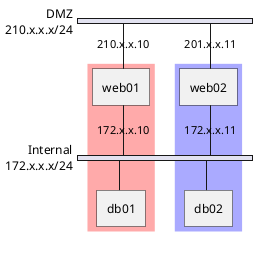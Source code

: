 @startuml
nwdiag {
    network DMZ {
        address = "210.x.x.x/24"
        web01 [address = "210.x.x.10"]
        web02 [address = "201.x.x.11"]
    }
    network Internal {
        address = "172.x.x.x/24"
        web01 [address = "172.x.x.10"]
        web02 [address = "172.x.x.11"]
        db01
        db02
    }
    group app01 {
        color = "#FFAAAA"
        web01
        db01
    }
    group app02 {
        web02
        db02
        color = "AAAAFF"
    }
}
@enduml